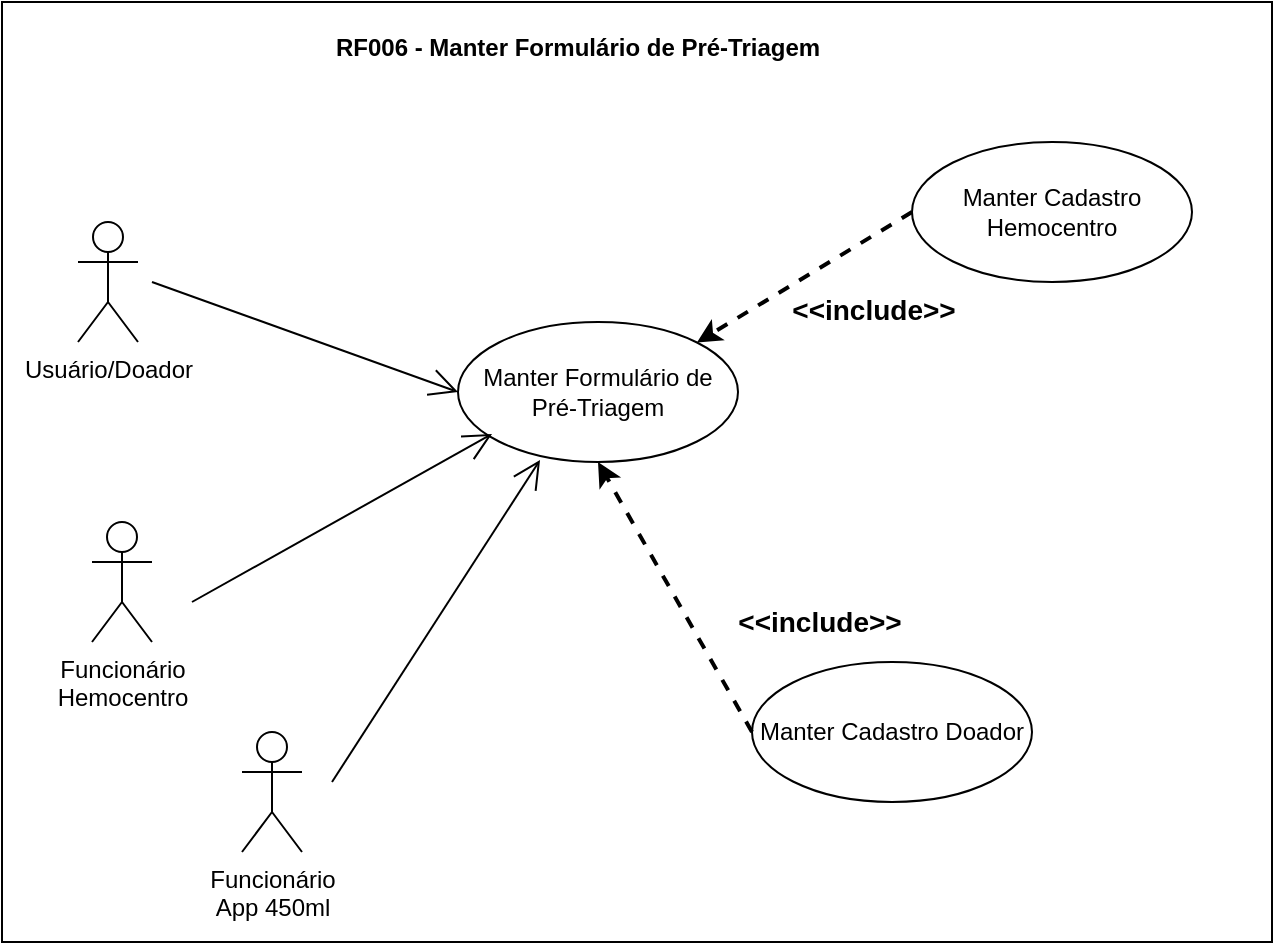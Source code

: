 <mxfile version="11.1.4" type="device"><diagram id="budAvFjoP-ml8Pe7X42M" name="Page-1"><mxGraphModel dx="1422" dy="824" grid="1" gridSize="10" guides="1" tooltips="1" connect="1" arrows="1" fold="1" page="1" pageScale="1" pageWidth="827" pageHeight="1169" math="0" shadow="0"><root><mxCell id="0"/><mxCell id="1" parent="0"/><mxCell id="gzf9CkEBER38CHXhIIi3-16" value="&lt;b&gt;RF006 - Manter Formulário de Pré-Triagem&lt;/b&gt;&lt;b&gt;&lt;br&gt;&lt;/b&gt;&lt;b&gt;&amp;nbsp;&lt;/b&gt;" style="text;html=1;strokeColor=none;fillColor=none;align=left;verticalAlign=middle;whiteSpace=wrap;rounded=0;" parent="1" vertex="1"><mxGeometry x="230" y="460" width="340" height="20" as="geometry"/></mxCell><mxCell id="gzf9CkEBER38CHXhIIi3-27" value="Usuário/Doador" style="shape=umlActor;verticalLabelPosition=bottom;labelBackgroundColor=#ffffff;verticalAlign=top;html=1;" parent="1" vertex="1"><mxGeometry x="103" y="550" width="30" height="60" as="geometry"/></mxCell><mxCell id="gzf9CkEBER38CHXhIIi3-29" value="Manter Formulário de Pré-Triagem" style="ellipse;whiteSpace=wrap;html=1;fillColor=none;" parent="1" vertex="1"><mxGeometry x="293" y="600" width="140" height="70" as="geometry"/></mxCell><mxCell id="gzf9CkEBER38CHXhIIi3-33" value="Manter Cadastro Hemocentro" style="ellipse;whiteSpace=wrap;html=1;fillColor=none;" parent="1" vertex="1"><mxGeometry x="520" y="510" width="140" height="70" as="geometry"/></mxCell><mxCell id="gzf9CkEBER38CHXhIIi3-34" value="Manter Cadastro Doador" style="ellipse;whiteSpace=wrap;html=1;fillColor=none;" parent="1" vertex="1"><mxGeometry x="440" y="770" width="140" height="70" as="geometry"/></mxCell><mxCell id="purf7HaNyDxtXtTBsCvs-3" style="edgeStyle=none;rounded=1;orthogonalLoop=1;jettySize=auto;html=1;dashed=1;startArrow=none;startFill=0;strokeWidth=2;entryX=0.5;entryY=1;entryDx=0;entryDy=0;exitX=0;exitY=0.5;exitDx=0;exitDy=0;" edge="1" parent="1" source="gzf9CkEBER38CHXhIIi3-34" target="gzf9CkEBER38CHXhIIi3-29"><mxGeometry relative="1" as="geometry"><mxPoint x="505" y="730" as="targetPoint"/><mxPoint x="505" y="820" as="sourcePoint"/></mxGeometry></mxCell><mxCell id="purf7HaNyDxtXtTBsCvs-4" style="edgeStyle=none;rounded=1;orthogonalLoop=1;jettySize=auto;html=1;dashed=1;startArrow=none;startFill=0;strokeWidth=2;entryX=1;entryY=0;entryDx=0;entryDy=0;exitX=0;exitY=0.5;exitDx=0;exitDy=0;" edge="1" parent="1" source="gzf9CkEBER38CHXhIIi3-33" target="gzf9CkEBER38CHXhIIi3-29"><mxGeometry relative="1" as="geometry"><mxPoint x="412" y="440" as="targetPoint"/><mxPoint x="495" y="550" as="sourcePoint"/></mxGeometry></mxCell><mxCell id="purf7HaNyDxtXtTBsCvs-5" value="&amp;lt;&amp;lt;include&amp;gt;&amp;gt;" style="text;html=1;strokeColor=none;fillColor=none;align=center;verticalAlign=middle;whiteSpace=wrap;rounded=0;fontSize=14;fontStyle=1" vertex="1" parent="1"><mxGeometry x="455" y="584" width="92" height="20" as="geometry"/></mxCell><mxCell id="purf7HaNyDxtXtTBsCvs-6" value="&amp;lt;&amp;lt;include&amp;gt;&amp;gt;" style="text;html=1;strokeColor=none;fillColor=none;align=center;verticalAlign=middle;whiteSpace=wrap;rounded=0;fontSize=14;fontStyle=1" vertex="1" parent="1"><mxGeometry x="428" y="740" width="92" height="20" as="geometry"/></mxCell><mxCell id="purf7HaNyDxtXtTBsCvs-9" value="" style="endArrow=open;endFill=1;endSize=12;html=1;entryX=0;entryY=0.5;entryDx=0;entryDy=0;" edge="1" parent="1" target="gzf9CkEBER38CHXhIIi3-29"><mxGeometry width="160" relative="1" as="geometry"><mxPoint x="140" y="580" as="sourcePoint"/><mxPoint x="235" y="860" as="targetPoint"/></mxGeometry></mxCell><mxCell id="purf7HaNyDxtXtTBsCvs-13" value="Funcionário &lt;br&gt;Hemocentro&lt;br&gt;" style="shape=umlActor;verticalLabelPosition=bottom;labelBackgroundColor=#ffffff;verticalAlign=top;html=1;" vertex="1" parent="1"><mxGeometry x="110" y="700" width="30" height="60" as="geometry"/></mxCell><mxCell id="purf7HaNyDxtXtTBsCvs-14" value="Funcionário&lt;br&gt;App 450ml" style="shape=umlActor;verticalLabelPosition=bottom;labelBackgroundColor=#ffffff;verticalAlign=top;html=1;" vertex="1" parent="1"><mxGeometry x="185" y="805" width="30" height="60" as="geometry"/></mxCell><mxCell id="purf7HaNyDxtXtTBsCvs-15" value="" style="endArrow=open;endFill=1;endSize=12;html=1;" edge="1" parent="1"><mxGeometry width="160" relative="1" as="geometry"><mxPoint x="160" y="740" as="sourcePoint"/><mxPoint x="310" y="656" as="targetPoint"/></mxGeometry></mxCell><mxCell id="purf7HaNyDxtXtTBsCvs-16" value="" style="endArrow=open;endFill=1;endSize=12;html=1;entryX=0.293;entryY=0.986;entryDx=0;entryDy=0;entryPerimeter=0;" edge="1" parent="1" target="gzf9CkEBER38CHXhIIi3-29"><mxGeometry width="160" relative="1" as="geometry"><mxPoint x="230" y="830" as="sourcePoint"/><mxPoint x="393" y="865" as="targetPoint"/></mxGeometry></mxCell><mxCell id="purf7HaNyDxtXtTBsCvs-17" value="" style="rounded=0;whiteSpace=wrap;html=1;fillColor=none;" vertex="1" parent="1"><mxGeometry x="65" y="440" width="635" height="470" as="geometry"/></mxCell></root></mxGraphModel></diagram></mxfile>